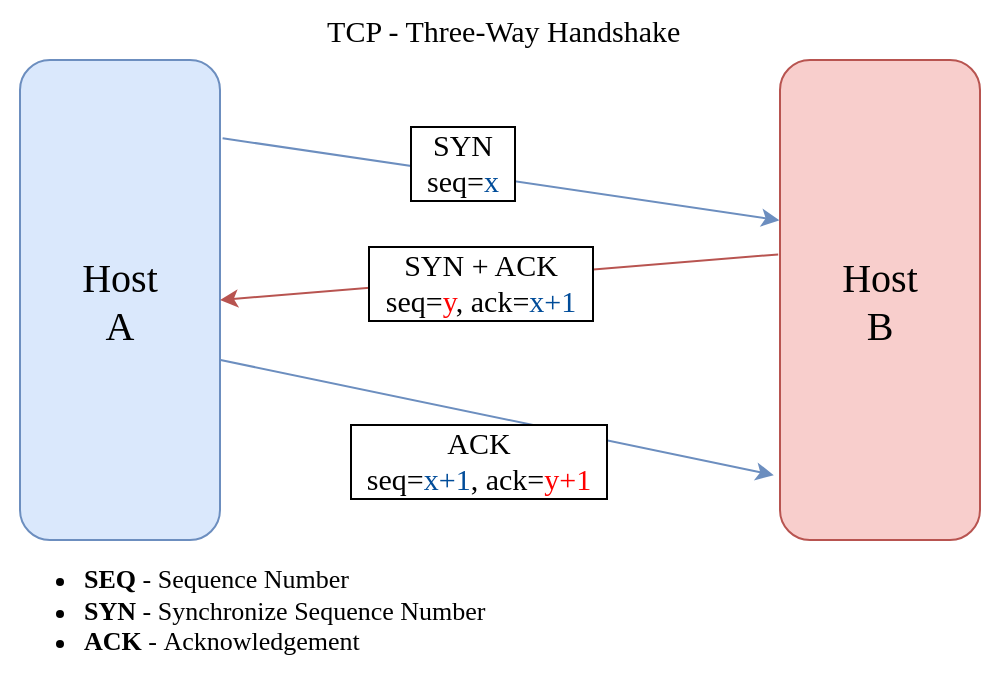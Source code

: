 <mxfile version="26.2.4">
  <diagram name="Page-1" id="6F1oZ9demNvEGwpnsFEW">
    <mxGraphModel dx="1182" dy="634" grid="1" gridSize="10" guides="1" tooltips="1" connect="1" arrows="1" fold="1" page="1" pageScale="1" pageWidth="850" pageHeight="1100" math="1" shadow="0">
      <root>
        <mxCell id="0" />
        <mxCell id="1" parent="0" />
        <mxCell id="B6QFXqq1GN2ikdDSHE_t-1" value="Host&lt;div&gt;A&lt;/div&gt;" style="rounded=1;whiteSpace=wrap;html=1;fillColor=#dae8fc;strokeColor=#6c8ebf;fontFamily=Computer Modern;fontSize=20;" vertex="1" parent="1">
          <mxGeometry x="60" y="80" width="100" height="240" as="geometry" />
        </mxCell>
        <mxCell id="B6QFXqq1GN2ikdDSHE_t-2" value="&lt;div&gt;Host&lt;/div&gt;&lt;div&gt;B&lt;/div&gt;" style="rounded=1;whiteSpace=wrap;html=1;fillColor=#f8cecc;strokeColor=#b85450;fontFamily=Computer Modern;fontSize=20;" vertex="1" parent="1">
          <mxGeometry x="440" y="80" width="100" height="240" as="geometry" />
        </mxCell>
        <mxCell id="B6QFXqq1GN2ikdDSHE_t-3" value="" style="endArrow=classic;html=1;rounded=0;exitX=1.013;exitY=0.163;exitDx=0;exitDy=0;exitPerimeter=0;entryX=-0.003;entryY=0.334;entryDx=0;entryDy=0;entryPerimeter=0;fillColor=#dae8fc;strokeColor=#6c8ebf;fontFamily=Computer Modern;fontSize=15;" edge="1" parent="1" source="B6QFXqq1GN2ikdDSHE_t-1" target="B6QFXqq1GN2ikdDSHE_t-2">
          <mxGeometry width="50" height="50" relative="1" as="geometry">
            <mxPoint x="220" y="210" as="sourcePoint" />
            <mxPoint x="270" y="160" as="targetPoint" />
          </mxGeometry>
        </mxCell>
        <mxCell id="B6QFXqq1GN2ikdDSHE_t-6" value="&lt;div&gt;SYN&lt;/div&gt;&amp;nbsp; seq=&lt;font style=&quot;color: rgb(0, 76, 153);&quot;&gt;x&lt;/font&gt;&amp;nbsp;&amp;nbsp;" style="edgeLabel;html=1;align=center;verticalAlign=middle;resizable=0;points=[];labelBorderColor=default;spacing=2;textShadow=0;fontFamily=Computer Modern;fontSize=15;spacingTop=0;spacingBottom=0;" vertex="1" connectable="0" parent="B6QFXqq1GN2ikdDSHE_t-3">
          <mxGeometry x="-0.163" y="2" relative="1" as="geometry">
            <mxPoint x="2" y="-4" as="offset" />
          </mxGeometry>
        </mxCell>
        <mxCell id="B6QFXqq1GN2ikdDSHE_t-4" value="" style="endArrow=classic;html=1;rounded=0;exitX=-0.009;exitY=0.405;exitDx=0;exitDy=0;exitPerimeter=0;entryX=1;entryY=0.5;entryDx=0;entryDy=0;fillColor=#f8cecc;strokeColor=#b85450;fontFamily=Computer Modern;fontSize=15;" edge="1" parent="1" source="B6QFXqq1GN2ikdDSHE_t-2" target="B6QFXqq1GN2ikdDSHE_t-1">
          <mxGeometry width="50" height="50" relative="1" as="geometry">
            <mxPoint x="170" y="220" as="sourcePoint" />
            <mxPoint x="314" y="261" as="targetPoint" />
          </mxGeometry>
        </mxCell>
        <mxCell id="B6QFXqq1GN2ikdDSHE_t-7" value="&lt;div&gt;SYN + ACK&lt;/div&gt;&amp;nbsp; seq=&lt;font style=&quot;color: rgb(255, 0, 0);&quot;&gt;y&lt;/font&gt;, ack=&lt;font style=&quot;color: rgb(0, 76, 153);&quot;&gt;x+1&lt;/font&gt;&amp;nbsp;&amp;nbsp;" style="edgeLabel;html=1;align=center;verticalAlign=middle;resizable=0;points=[];labelBorderColor=default;spacing=2;textShadow=0;fontFamily=Computer Modern;fontSize=15;" vertex="1" connectable="0" parent="B6QFXqq1GN2ikdDSHE_t-4">
          <mxGeometry x="0.182" relative="1" as="geometry">
            <mxPoint x="16" as="offset" />
          </mxGeometry>
        </mxCell>
        <mxCell id="B6QFXqq1GN2ikdDSHE_t-8" value="" style="endArrow=classic;html=1;rounded=0;exitX=1.003;exitY=0.625;exitDx=0;exitDy=0;exitPerimeter=0;entryX=-0.031;entryY=0.865;entryDx=0;entryDy=0;entryPerimeter=0;fillColor=#dae8fc;strokeColor=#6c8ebf;fontFamily=Computer Modern;fontSize=15;" edge="1" parent="1" source="B6QFXqq1GN2ikdDSHE_t-1" target="B6QFXqq1GN2ikdDSHE_t-2">
          <mxGeometry width="50" height="50" relative="1" as="geometry">
            <mxPoint x="181" y="230" as="sourcePoint" />
            <mxPoint x="410" y="271" as="targetPoint" />
          </mxGeometry>
        </mxCell>
        <mxCell id="B6QFXqq1GN2ikdDSHE_t-9" value="&lt;div&gt;ACK&lt;/div&gt;&amp;nbsp; seq=&lt;font style=&quot;color: rgb(0, 76, 153);&quot;&gt;x+1&lt;/font&gt;, ack=&lt;font style=&quot;color: rgb(255, 0, 0);&quot;&gt;y+1&lt;/font&gt;&amp;nbsp;&amp;nbsp;" style="edgeLabel;html=1;align=center;verticalAlign=middle;resizable=0;points=[];textShadow=0;labelBorderColor=default;spacing=2;fontFamily=Computer Modern;fontSize=15;" vertex="1" connectable="0" parent="B6QFXqq1GN2ikdDSHE_t-8">
          <mxGeometry x="-0.163" y="2" relative="1" as="geometry">
            <mxPoint x="13" y="28" as="offset" />
          </mxGeometry>
        </mxCell>
        <mxCell id="B6QFXqq1GN2ikdDSHE_t-10" value="&lt;ul&gt;&lt;li&gt;&lt;font style=&quot;font-size: 13px;&quot; face=&quot;Computer Modern&quot;&gt;&lt;b&gt;SEQ &lt;/b&gt;- Sequence Number&lt;/font&gt;&lt;/li&gt;&lt;li&gt;&lt;font style=&quot;font-size: 13px;&quot; face=&quot;Computer Modern&quot;&gt;&lt;b&gt;SYN &lt;/b&gt;-&amp;nbsp;Synchronize Sequence Number&lt;/font&gt;&lt;/li&gt;&lt;li&gt;&lt;font style=&quot;font-size: 13px;&quot; face=&quot;Computer Modern&quot;&gt;&lt;b&gt;ACK &lt;/b&gt;-&amp;nbsp;Acknowledgement&lt;/font&gt;&lt;/li&gt;&lt;/ul&gt;" style="text;html=1;align=left;verticalAlign=middle;whiteSpace=wrap;rounded=0;" vertex="1" parent="1">
          <mxGeometry x="50" y="330" width="250" height="50" as="geometry" />
        </mxCell>
        <mxCell id="B6QFXqq1GN2ikdDSHE_t-11" value="&amp;nbsp;TCP - Three-Way Handshake" style="text;html=1;align=center;verticalAlign=middle;whiteSpace=wrap;rounded=0;fontSize=15;fontFamily=Computer Modern;" vertex="1" parent="1">
          <mxGeometry x="200" y="50" width="200" height="30" as="geometry" />
        </mxCell>
      </root>
    </mxGraphModel>
  </diagram>
</mxfile>
